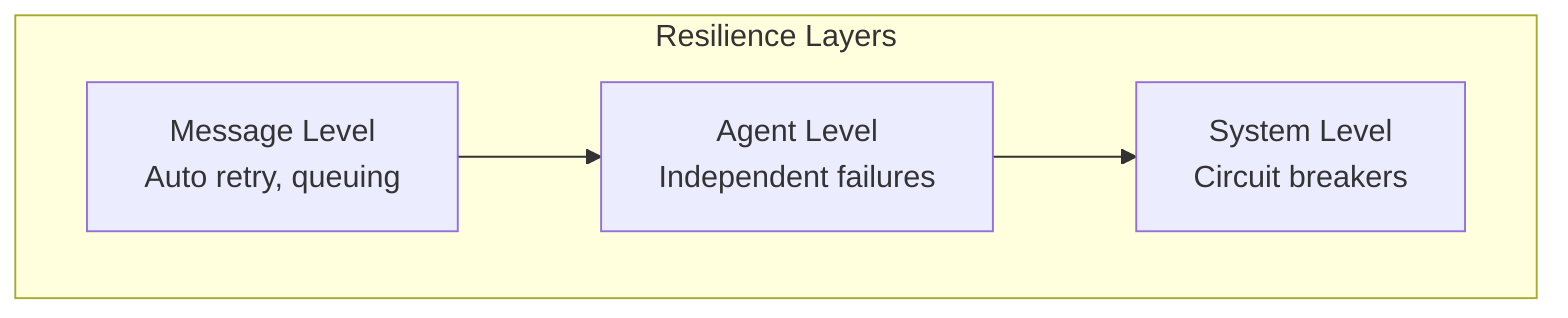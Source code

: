---
config:
  theme: mc
---
graph TD
    subgraph "Resilience Layers"
        M[Message Level<br/>Auto retry, queuing]
        A[Agent Level<br/>Independent failures]
        S[System Level<br/>Circuit breakers]
    end
    M --> A
    A --> S